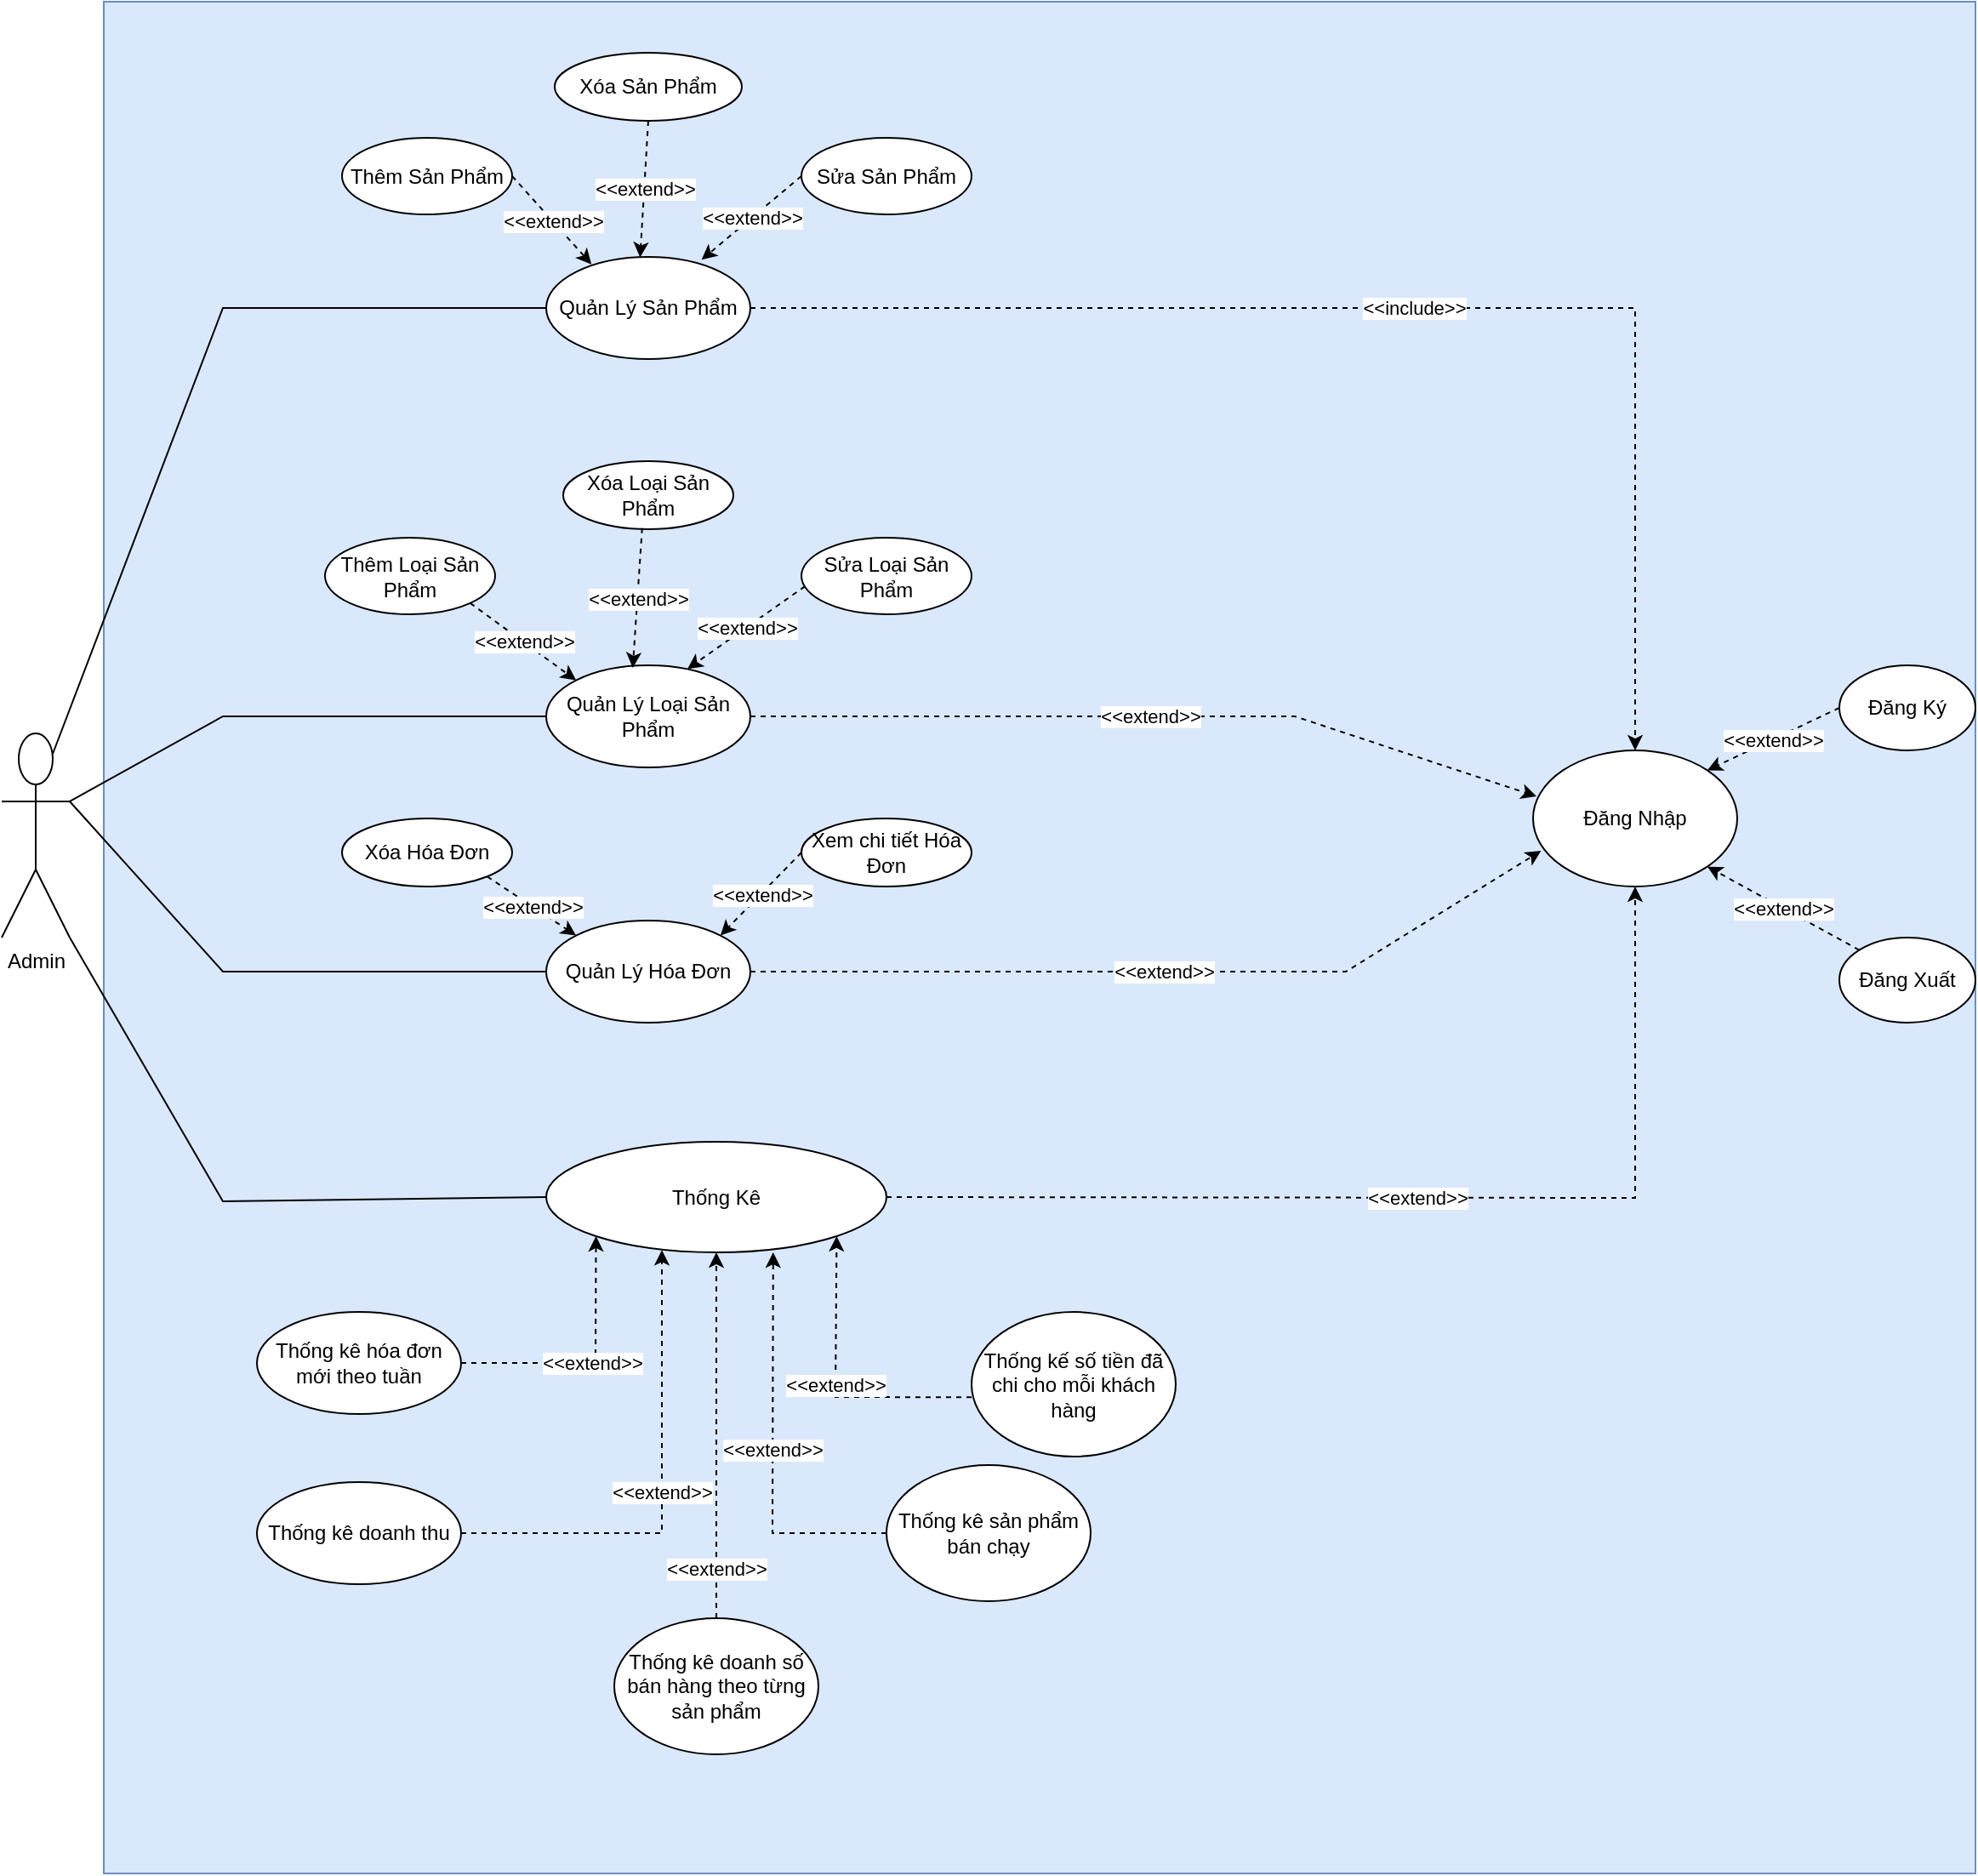 <mxfile version="16.0.3" type="github" pages="2">
  <diagram id="HaQmwH3HXjexHFU-qfym" name="Admin">
    <mxGraphModel dx="1738" dy="2138" grid="1" gridSize="10" guides="1" tooltips="1" connect="1" arrows="1" fold="1" page="1" pageScale="1" pageWidth="827" pageHeight="1169" math="0" shadow="0">
      <root>
        <mxCell id="0" />
        <mxCell id="1" parent="0" />
        <mxCell id="b2a4z9m1obHcHkiUkjJr-1" value="" style="whiteSpace=wrap;html=1;aspect=fixed;fillColor=#dae8fc;strokeColor=#6c8ebf;" parent="1" vertex="1">
          <mxGeometry x="70" y="-140" width="1100" height="1100" as="geometry" />
        </mxCell>
        <mxCell id="2sSeKBzKPZfeEy6mwuEM-1" value="Admin" style="shape=umlActor;verticalLabelPosition=bottom;verticalAlign=top;html=1;outlineConnect=0;" parent="1" vertex="1">
          <mxGeometry x="10" y="290" width="40" height="120" as="geometry" />
        </mxCell>
        <mxCell id="2sSeKBzKPZfeEy6mwuEM-2" value="Quản Lý Sản Phẩm" style="ellipse;whiteSpace=wrap;html=1;" parent="1" vertex="1">
          <mxGeometry x="330" y="10" width="120" height="60" as="geometry" />
        </mxCell>
        <mxCell id="2sSeKBzKPZfeEy6mwuEM-3" value="Xóa Sản Phẩm" style="ellipse;whiteSpace=wrap;html=1;" parent="1" vertex="1">
          <mxGeometry x="335" y="-110" width="110" height="40" as="geometry" />
        </mxCell>
        <mxCell id="2sSeKBzKPZfeEy6mwuEM-5" value="Quản Lý Loại Sản Phẩm" style="ellipse;whiteSpace=wrap;html=1;" parent="1" vertex="1">
          <mxGeometry x="330" y="250" width="120" height="60" as="geometry" />
        </mxCell>
        <mxCell id="2sSeKBzKPZfeEy6mwuEM-6" value="Sửa Loại Sản Phẩm" style="ellipse;whiteSpace=wrap;html=1;" parent="1" vertex="1">
          <mxGeometry x="480" y="175" width="100" height="45" as="geometry" />
        </mxCell>
        <mxCell id="2sSeKBzKPZfeEy6mwuEM-8" value="Thêm Loại Sản Phẩm" style="ellipse;whiteSpace=wrap;html=1;" parent="1" vertex="1">
          <mxGeometry x="200" y="175" width="100" height="45" as="geometry" />
        </mxCell>
        <mxCell id="2sSeKBzKPZfeEy6mwuEM-10" value="Xóa Loại Sản Phẩm" style="ellipse;whiteSpace=wrap;html=1;" parent="1" vertex="1">
          <mxGeometry x="340" y="130" width="100" height="40" as="geometry" />
        </mxCell>
        <mxCell id="2sSeKBzKPZfeEy6mwuEM-13" value="Thêm Sản Phẩm" style="ellipse;whiteSpace=wrap;html=1;" parent="1" vertex="1">
          <mxGeometry x="210" y="-60" width="100" height="45" as="geometry" />
        </mxCell>
        <mxCell id="2sSeKBzKPZfeEy6mwuEM-15" value="Sửa Sản Phẩm" style="ellipse;whiteSpace=wrap;html=1;" parent="1" vertex="1">
          <mxGeometry x="480" y="-60" width="100" height="45" as="geometry" />
        </mxCell>
        <mxCell id="2sSeKBzKPZfeEy6mwuEM-16" value="Quản Lý Hóa Đơn" style="ellipse;whiteSpace=wrap;html=1;" parent="1" vertex="1">
          <mxGeometry x="330" y="400" width="120" height="60" as="geometry" />
        </mxCell>
        <mxCell id="2sSeKBzKPZfeEy6mwuEM-17" value="Xóa Hóa Đơn" style="ellipse;whiteSpace=wrap;html=1;" parent="1" vertex="1">
          <mxGeometry x="210" y="340" width="100" height="40" as="geometry" />
        </mxCell>
        <mxCell id="2sSeKBzKPZfeEy6mwuEM-19" value="Xem chi tiết Hóa Đơn" style="ellipse;whiteSpace=wrap;html=1;" parent="1" vertex="1">
          <mxGeometry x="480" y="340" width="100" height="40" as="geometry" />
        </mxCell>
        <mxCell id="2sSeKBzKPZfeEy6mwuEM-21" value="Thống Kê" style="ellipse;whiteSpace=wrap;html=1;" parent="1" vertex="1">
          <mxGeometry x="330" y="530" width="200" height="65" as="geometry" />
        </mxCell>
        <mxCell id="2sSeKBzKPZfeEy6mwuEM-22" value="Thống kê hóa đơn mới theo tuần" style="ellipse;whiteSpace=wrap;html=1;" parent="1" vertex="1">
          <mxGeometry x="160" y="630" width="120" height="60" as="geometry" />
        </mxCell>
        <mxCell id="2sSeKBzKPZfeEy6mwuEM-23" value="Thống kê doanh thu" style="ellipse;whiteSpace=wrap;html=1;" parent="1" vertex="1">
          <mxGeometry x="160" y="730" width="120" height="60" as="geometry" />
        </mxCell>
        <mxCell id="2sSeKBzKPZfeEy6mwuEM-24" value="Thống kê doanh số bán hàng theo từng sản phẩm" style="ellipse;whiteSpace=wrap;html=1;" parent="1" vertex="1">
          <mxGeometry x="370" y="810" width="120" height="80" as="geometry" />
        </mxCell>
        <mxCell id="2sSeKBzKPZfeEy6mwuEM-25" value="Thống kế số tiền đã chi cho mỗi khách hàng" style="ellipse;whiteSpace=wrap;html=1;" parent="1" vertex="1">
          <mxGeometry x="580" y="630" width="120" height="85" as="geometry" />
        </mxCell>
        <mxCell id="2sSeKBzKPZfeEy6mwuEM-26" value="Thống kê sản phẩm bán chạy" style="ellipse;whiteSpace=wrap;html=1;" parent="1" vertex="1">
          <mxGeometry x="530" y="720" width="120" height="80" as="geometry" />
        </mxCell>
        <mxCell id="2sSeKBzKPZfeEy6mwuEM-32" value="Đăng Nhập" style="ellipse;whiteSpace=wrap;html=1;" parent="1" vertex="1">
          <mxGeometry x="910" y="300" width="120" height="80" as="geometry" />
        </mxCell>
        <mxCell id="2sSeKBzKPZfeEy6mwuEM-33" value="Đăng Ký" style="ellipse;whiteSpace=wrap;html=1;" parent="1" vertex="1">
          <mxGeometry x="1090" y="250" width="80" height="50" as="geometry" />
        </mxCell>
        <mxCell id="2sSeKBzKPZfeEy6mwuEM-34" value="Đăng Xuất" style="ellipse;whiteSpace=wrap;html=1;" parent="1" vertex="1">
          <mxGeometry x="1090" y="410" width="80" height="50" as="geometry" />
        </mxCell>
        <mxCell id="FUVvX2TOFJs-rZoYn1ly-3" value="" style="endArrow=none;html=1;rounded=0;strokeColor=default;exitX=0.75;exitY=0.1;exitDx=0;exitDy=0;exitPerimeter=0;entryX=0;entryY=0.5;entryDx=0;entryDy=0;" parent="1" source="2sSeKBzKPZfeEy6mwuEM-1" target="2sSeKBzKPZfeEy6mwuEM-2" edge="1">
          <mxGeometry width="50" height="50" relative="1" as="geometry">
            <mxPoint x="580" y="500" as="sourcePoint" />
            <mxPoint x="630" y="450" as="targetPoint" />
            <Array as="points">
              <mxPoint x="140" y="40" />
            </Array>
          </mxGeometry>
        </mxCell>
        <mxCell id="FUVvX2TOFJs-rZoYn1ly-5" value="" style="endArrow=none;html=1;rounded=0;strokeColor=default;entryX=0;entryY=0.5;entryDx=0;entryDy=0;exitX=1;exitY=0.333;exitDx=0;exitDy=0;exitPerimeter=0;" parent="1" source="2sSeKBzKPZfeEy6mwuEM-1" target="2sSeKBzKPZfeEy6mwuEM-5" edge="1">
          <mxGeometry width="50" height="50" relative="1" as="geometry">
            <mxPoint x="100" y="320" as="sourcePoint" />
            <mxPoint x="630" y="450" as="targetPoint" />
            <Array as="points">
              <mxPoint x="140" y="280" />
            </Array>
          </mxGeometry>
        </mxCell>
        <mxCell id="FUVvX2TOFJs-rZoYn1ly-6" value="" style="endArrow=none;html=1;rounded=0;strokeColor=default;entryX=0;entryY=0.5;entryDx=0;entryDy=0;" parent="1" target="2sSeKBzKPZfeEy6mwuEM-16" edge="1">
          <mxGeometry width="50" height="50" relative="1" as="geometry">
            <mxPoint x="50" y="330" as="sourcePoint" />
            <mxPoint x="630" y="450" as="targetPoint" />
            <Array as="points">
              <mxPoint x="140" y="430" />
            </Array>
          </mxGeometry>
        </mxCell>
        <mxCell id="FUVvX2TOFJs-rZoYn1ly-7" value="" style="endArrow=none;html=1;rounded=0;strokeColor=default;exitX=1;exitY=1;exitDx=0;exitDy=0;exitPerimeter=0;entryX=0;entryY=0.5;entryDx=0;entryDy=0;" parent="1" source="2sSeKBzKPZfeEy6mwuEM-1" target="2sSeKBzKPZfeEy6mwuEM-21" edge="1">
          <mxGeometry width="50" height="50" relative="1" as="geometry">
            <mxPoint x="580" y="500" as="sourcePoint" />
            <mxPoint x="630" y="450" as="targetPoint" />
            <Array as="points">
              <mxPoint x="140" y="565" />
            </Array>
          </mxGeometry>
        </mxCell>
        <mxCell id="zfTVj7RX99jKt5tRlZYa-2" value="" style="endArrow=classic;html=1;rounded=0;dashed=1;exitX=1;exitY=0.5;exitDx=0;exitDy=0;entryX=0.222;entryY=0.072;entryDx=0;entryDy=0;entryPerimeter=0;" edge="1" parent="1" source="2sSeKBzKPZfeEy6mwuEM-13" target="2sSeKBzKPZfeEy6mwuEM-2">
          <mxGeometry relative="1" as="geometry">
            <mxPoint x="350" y="80" as="sourcePoint" />
            <mxPoint x="450" y="80" as="targetPoint" />
          </mxGeometry>
        </mxCell>
        <mxCell id="zfTVj7RX99jKt5tRlZYa-3" value="&amp;lt;&amp;lt;extend&amp;gt;&amp;gt;" style="edgeLabel;resizable=0;html=1;align=center;verticalAlign=middle;" connectable="0" vertex="1" parent="zfTVj7RX99jKt5tRlZYa-2">
          <mxGeometry relative="1" as="geometry" />
        </mxCell>
        <mxCell id="zfTVj7RX99jKt5tRlZYa-6" value="" style="endArrow=classic;html=1;rounded=0;dashed=1;exitX=0.5;exitY=1;exitDx=0;exitDy=0;entryX=0.46;entryY=0.005;entryDx=0;entryDy=0;entryPerimeter=0;" edge="1" parent="1" source="2sSeKBzKPZfeEy6mwuEM-3" target="2sSeKBzKPZfeEy6mwuEM-2">
          <mxGeometry relative="1" as="geometry">
            <mxPoint x="320" y="-27.5" as="sourcePoint" />
            <mxPoint x="366.64" y="24.32" as="targetPoint" />
          </mxGeometry>
        </mxCell>
        <mxCell id="zfTVj7RX99jKt5tRlZYa-7" value="&amp;lt;&amp;lt;extend&amp;gt;&amp;gt;" style="edgeLabel;resizable=0;html=1;align=center;verticalAlign=middle;" connectable="0" vertex="1" parent="zfTVj7RX99jKt5tRlZYa-6">
          <mxGeometry relative="1" as="geometry" />
        </mxCell>
        <mxCell id="zfTVj7RX99jKt5tRlZYa-8" value="" style="endArrow=classic;html=1;rounded=0;dashed=1;exitX=0;exitY=0.5;exitDx=0;exitDy=0;entryX=0.761;entryY=0.028;entryDx=0;entryDy=0;entryPerimeter=0;" edge="1" parent="1" source="2sSeKBzKPZfeEy6mwuEM-15" target="2sSeKBzKPZfeEy6mwuEM-2">
          <mxGeometry relative="1" as="geometry">
            <mxPoint x="400" y="-60" as="sourcePoint" />
            <mxPoint x="395.2" y="20.3" as="targetPoint" />
          </mxGeometry>
        </mxCell>
        <mxCell id="zfTVj7RX99jKt5tRlZYa-9" value="&amp;lt;&amp;lt;extend&amp;gt;&amp;gt;" style="edgeLabel;resizable=0;html=1;align=center;verticalAlign=middle;" connectable="0" vertex="1" parent="zfTVj7RX99jKt5tRlZYa-8">
          <mxGeometry relative="1" as="geometry" />
        </mxCell>
        <mxCell id="zfTVj7RX99jKt5tRlZYa-10" value="" style="endArrow=classic;html=1;rounded=0;dashed=1;exitX=1;exitY=1;exitDx=0;exitDy=0;entryX=0;entryY=0;entryDx=0;entryDy=0;" edge="1" parent="1" source="2sSeKBzKPZfeEy6mwuEM-8" target="2sSeKBzKPZfeEy6mwuEM-5">
          <mxGeometry relative="1" as="geometry">
            <mxPoint x="410" y="-50" as="sourcePoint" />
            <mxPoint x="405.2" y="30.3" as="targetPoint" />
          </mxGeometry>
        </mxCell>
        <mxCell id="zfTVj7RX99jKt5tRlZYa-11" value="&amp;lt;&amp;lt;extend&amp;gt;&amp;gt;" style="edgeLabel;resizable=0;html=1;align=center;verticalAlign=middle;" connectable="0" vertex="1" parent="zfTVj7RX99jKt5tRlZYa-10">
          <mxGeometry relative="1" as="geometry" />
        </mxCell>
        <mxCell id="zfTVj7RX99jKt5tRlZYa-12" value="" style="endArrow=classic;html=1;rounded=0;dashed=1;exitX=0.464;exitY=0.985;exitDx=0;exitDy=0;entryX=0.424;entryY=0.024;entryDx=0;entryDy=0;entryPerimeter=0;exitPerimeter=0;" edge="1" parent="1" source="2sSeKBzKPZfeEy6mwuEM-10" target="2sSeKBzKPZfeEy6mwuEM-5">
          <mxGeometry relative="1" as="geometry">
            <mxPoint x="295.62" y="223.29" as="sourcePoint" />
            <mxPoint x="357.392" y="268.878" as="targetPoint" />
          </mxGeometry>
        </mxCell>
        <mxCell id="zfTVj7RX99jKt5tRlZYa-13" value="&amp;lt;&amp;lt;extend&amp;gt;&amp;gt;" style="edgeLabel;resizable=0;html=1;align=center;verticalAlign=middle;" connectable="0" vertex="1" parent="zfTVj7RX99jKt5tRlZYa-12">
          <mxGeometry relative="1" as="geometry" />
        </mxCell>
        <mxCell id="zfTVj7RX99jKt5tRlZYa-14" value="" style="endArrow=classic;html=1;rounded=0;dashed=1;exitX=0.021;exitY=0.635;exitDx=0;exitDy=0;entryX=0.692;entryY=0.035;entryDx=0;entryDy=0;entryPerimeter=0;exitPerimeter=0;" edge="1" parent="1" source="2sSeKBzKPZfeEy6mwuEM-6" target="2sSeKBzKPZfeEy6mwuEM-5">
          <mxGeometry relative="1" as="geometry">
            <mxPoint x="396.4" y="179.4" as="sourcePoint" />
            <mxPoint x="390.88" y="261.44" as="targetPoint" />
          </mxGeometry>
        </mxCell>
        <mxCell id="zfTVj7RX99jKt5tRlZYa-15" value="&amp;lt;&amp;lt;extend&amp;gt;&amp;gt;" style="edgeLabel;resizable=0;html=1;align=center;verticalAlign=middle;" connectable="0" vertex="1" parent="zfTVj7RX99jKt5tRlZYa-14">
          <mxGeometry relative="1" as="geometry" />
        </mxCell>
        <mxCell id="zfTVj7RX99jKt5tRlZYa-16" value="" style="endArrow=classic;html=1;rounded=0;dashed=1;exitX=1;exitY=0.5;exitDx=0;exitDy=0;" edge="1" parent="1" source="2sSeKBzKPZfeEy6mwuEM-2" target="2sSeKBzKPZfeEy6mwuEM-32">
          <mxGeometry relative="1" as="geometry">
            <mxPoint x="406.4" y="189.4" as="sourcePoint" />
            <mxPoint x="400.88" y="271.44" as="targetPoint" />
            <Array as="points">
              <mxPoint x="970" y="40" />
            </Array>
          </mxGeometry>
        </mxCell>
        <mxCell id="zfTVj7RX99jKt5tRlZYa-17" value="&amp;lt;&amp;lt;include&amp;gt;&amp;gt;" style="edgeLabel;resizable=0;html=1;align=center;verticalAlign=middle;" connectable="0" vertex="1" parent="zfTVj7RX99jKt5tRlZYa-16">
          <mxGeometry relative="1" as="geometry" />
        </mxCell>
        <mxCell id="zfTVj7RX99jKt5tRlZYa-18" value="" style="endArrow=classic;html=1;rounded=0;dashed=1;exitX=0;exitY=0.5;exitDx=0;exitDy=0;entryX=1;entryY=0;entryDx=0;entryDy=0;" edge="1" parent="1" source="2sSeKBzKPZfeEy6mwuEM-33" target="2sSeKBzKPZfeEy6mwuEM-32">
          <mxGeometry relative="1" as="geometry">
            <mxPoint x="416.4" y="199.4" as="sourcePoint" />
            <mxPoint x="410.88" y="281.44" as="targetPoint" />
          </mxGeometry>
        </mxCell>
        <mxCell id="zfTVj7RX99jKt5tRlZYa-19" value="&amp;lt;&amp;lt;extend&amp;gt;&amp;gt;" style="edgeLabel;resizable=0;html=1;align=center;verticalAlign=middle;" connectable="0" vertex="1" parent="zfTVj7RX99jKt5tRlZYa-18">
          <mxGeometry relative="1" as="geometry" />
        </mxCell>
        <mxCell id="zfTVj7RX99jKt5tRlZYa-20" value="" style="endArrow=classic;html=1;rounded=0;dashed=1;exitX=0;exitY=0;exitDx=0;exitDy=0;entryX=1;entryY=1;entryDx=0;entryDy=0;" edge="1" parent="1" source="2sSeKBzKPZfeEy6mwuEM-34" target="2sSeKBzKPZfeEy6mwuEM-32">
          <mxGeometry relative="1" as="geometry">
            <mxPoint x="1100" y="285" as="sourcePoint" />
            <mxPoint x="1022.426" y="321.716" as="targetPoint" />
          </mxGeometry>
        </mxCell>
        <mxCell id="zfTVj7RX99jKt5tRlZYa-21" value="&amp;lt;&amp;lt;extend&amp;gt;&amp;gt;" style="edgeLabel;resizable=0;html=1;align=center;verticalAlign=middle;" connectable="0" vertex="1" parent="zfTVj7RX99jKt5tRlZYa-20">
          <mxGeometry relative="1" as="geometry" />
        </mxCell>
        <mxCell id="zfTVj7RX99jKt5tRlZYa-22" value="" style="endArrow=classic;html=1;rounded=0;dashed=1;exitX=0;exitY=0.5;exitDx=0;exitDy=0;entryX=1;entryY=0;entryDx=0;entryDy=0;" edge="1" parent="1" source="2sSeKBzKPZfeEy6mwuEM-19" target="2sSeKBzKPZfeEy6mwuEM-16">
          <mxGeometry relative="1" as="geometry">
            <mxPoint x="492.1" y="213.575" as="sourcePoint" />
            <mxPoint x="423.04" y="262.1" as="targetPoint" />
          </mxGeometry>
        </mxCell>
        <mxCell id="zfTVj7RX99jKt5tRlZYa-23" value="&amp;lt;&amp;lt;extend&amp;gt;&amp;gt;" style="edgeLabel;resizable=0;html=1;align=center;verticalAlign=middle;" connectable="0" vertex="1" parent="zfTVj7RX99jKt5tRlZYa-22">
          <mxGeometry relative="1" as="geometry" />
        </mxCell>
        <mxCell id="zfTVj7RX99jKt5tRlZYa-24" value="" style="endArrow=classic;html=1;rounded=0;dashed=1;exitX=1;exitY=1;exitDx=0;exitDy=0;entryX=0;entryY=0;entryDx=0;entryDy=0;" edge="1" parent="1" source="2sSeKBzKPZfeEy6mwuEM-17" target="2sSeKBzKPZfeEy6mwuEM-16">
          <mxGeometry relative="1" as="geometry">
            <mxPoint x="490.0" y="370" as="sourcePoint" />
            <mxPoint x="442.974" y="419.064" as="targetPoint" />
          </mxGeometry>
        </mxCell>
        <mxCell id="zfTVj7RX99jKt5tRlZYa-25" value="&amp;lt;&amp;lt;extend&amp;gt;&amp;gt;" style="edgeLabel;resizable=0;html=1;align=center;verticalAlign=middle;" connectable="0" vertex="1" parent="zfTVj7RX99jKt5tRlZYa-24">
          <mxGeometry relative="1" as="geometry" />
        </mxCell>
        <mxCell id="zfTVj7RX99jKt5tRlZYa-26" value="" style="endArrow=classic;html=1;rounded=0;dashed=1;exitX=0;exitY=0.59;exitDx=0;exitDy=0;entryX=1;entryY=1;entryDx=0;entryDy=0;exitPerimeter=0;" edge="1" parent="1" source="2sSeKBzKPZfeEy6mwuEM-25" target="2sSeKBzKPZfeEy6mwuEM-21">
          <mxGeometry relative="1" as="geometry">
            <mxPoint x="490.0" y="370" as="sourcePoint" />
            <mxPoint x="442.974" y="419.064" as="targetPoint" />
            <Array as="points">
              <mxPoint x="500" y="680" />
            </Array>
          </mxGeometry>
        </mxCell>
        <mxCell id="zfTVj7RX99jKt5tRlZYa-27" value="&amp;lt;&amp;lt;extend&amp;gt;&amp;gt;" style="edgeLabel;resizable=0;html=1;align=center;verticalAlign=middle;" connectable="0" vertex="1" parent="zfTVj7RX99jKt5tRlZYa-26">
          <mxGeometry relative="1" as="geometry" />
        </mxCell>
        <mxCell id="zfTVj7RX99jKt5tRlZYa-28" value="" style="endArrow=classic;html=1;rounded=0;dashed=1;exitX=0;exitY=0.5;exitDx=0;exitDy=0;entryX=0.667;entryY=1;entryDx=0;entryDy=0;entryPerimeter=0;" edge="1" parent="1" source="2sSeKBzKPZfeEy6mwuEM-26" target="2sSeKBzKPZfeEy6mwuEM-21">
          <mxGeometry relative="1" as="geometry">
            <mxPoint x="520" y="677.65" as="sourcePoint" />
            <mxPoint x="442.426" y="596.213" as="targetPoint" />
            <Array as="points">
              <mxPoint x="463" y="760" />
            </Array>
          </mxGeometry>
        </mxCell>
        <mxCell id="zfTVj7RX99jKt5tRlZYa-29" value="&amp;lt;&amp;lt;extend&amp;gt;&amp;gt;" style="edgeLabel;resizable=0;html=1;align=center;verticalAlign=middle;" connectable="0" vertex="1" parent="zfTVj7RX99jKt5tRlZYa-28">
          <mxGeometry relative="1" as="geometry" />
        </mxCell>
        <mxCell id="zfTVj7RX99jKt5tRlZYa-30" value="" style="endArrow=classic;html=1;rounded=0;dashed=1;exitX=1;exitY=0.5;exitDx=0;exitDy=0;entryX=0;entryY=1;entryDx=0;entryDy=0;" edge="1" parent="1" source="2sSeKBzKPZfeEy6mwuEM-22" target="2sSeKBzKPZfeEy6mwuEM-21">
          <mxGeometry relative="1" as="geometry">
            <mxPoint x="530" y="687.65" as="sourcePoint" />
            <mxPoint x="452.426" y="606.213" as="targetPoint" />
            <Array as="points">
              <mxPoint x="359" y="660" />
            </Array>
          </mxGeometry>
        </mxCell>
        <mxCell id="zfTVj7RX99jKt5tRlZYa-31" value="&amp;lt;&amp;lt;extend&amp;gt;&amp;gt;" style="edgeLabel;resizable=0;html=1;align=center;verticalAlign=middle;" connectable="0" vertex="1" parent="zfTVj7RX99jKt5tRlZYa-30">
          <mxGeometry relative="1" as="geometry" />
        </mxCell>
        <mxCell id="zfTVj7RX99jKt5tRlZYa-32" value="" style="endArrow=classic;html=1;rounded=0;dashed=1;exitX=0.5;exitY=0;exitDx=0;exitDy=0;entryX=0.5;entryY=1;entryDx=0;entryDy=0;" edge="1" parent="1" source="2sSeKBzKPZfeEy6mwuEM-24" target="2sSeKBzKPZfeEy6mwuEM-21">
          <mxGeometry relative="1" as="geometry">
            <mxPoint x="540" y="697.65" as="sourcePoint" />
            <mxPoint x="462.426" y="616.213" as="targetPoint" />
            <Array as="points" />
          </mxGeometry>
        </mxCell>
        <mxCell id="zfTVj7RX99jKt5tRlZYa-33" value="&amp;lt;&amp;lt;extend&amp;gt;&amp;gt;" style="edgeLabel;resizable=0;html=1;align=center;verticalAlign=middle;" connectable="0" vertex="1" parent="zfTVj7RX99jKt5tRlZYa-32">
          <mxGeometry relative="1" as="geometry">
            <mxPoint y="78" as="offset" />
          </mxGeometry>
        </mxCell>
        <mxCell id="zfTVj7RX99jKt5tRlZYa-34" value="" style="endArrow=classic;html=1;rounded=0;dashed=1;exitX=1;exitY=0.5;exitDx=0;exitDy=0;entryX=0.34;entryY=0.979;entryDx=0;entryDy=0;entryPerimeter=0;" edge="1" parent="1" source="2sSeKBzKPZfeEy6mwuEM-23" target="2sSeKBzKPZfeEy6mwuEM-21">
          <mxGeometry relative="1" as="geometry">
            <mxPoint x="290" y="670" as="sourcePoint" />
            <mxPoint x="368.743" y="595.302" as="targetPoint" />
            <Array as="points">
              <mxPoint x="398" y="760" />
            </Array>
          </mxGeometry>
        </mxCell>
        <mxCell id="zfTVj7RX99jKt5tRlZYa-35" value="&amp;lt;&amp;lt;extend&amp;gt;&amp;gt;" style="edgeLabel;resizable=0;html=1;align=center;verticalAlign=middle;" connectable="0" vertex="1" parent="zfTVj7RX99jKt5tRlZYa-34">
          <mxGeometry relative="1" as="geometry" />
        </mxCell>
        <mxCell id="zfTVj7RX99jKt5tRlZYa-36" value="" style="endArrow=classic;html=1;rounded=0;dashed=1;exitX=1;exitY=0.5;exitDx=0;exitDy=0;entryX=0.5;entryY=1;entryDx=0;entryDy=0;" edge="1" parent="1" source="2sSeKBzKPZfeEy6mwuEM-21" target="2sSeKBzKPZfeEy6mwuEM-32">
          <mxGeometry relative="1" as="geometry">
            <mxPoint x="300" y="680" as="sourcePoint" />
            <mxPoint x="378.743" y="605.302" as="targetPoint" />
            <Array as="points">
              <mxPoint x="970" y="563" />
            </Array>
          </mxGeometry>
        </mxCell>
        <mxCell id="zfTVj7RX99jKt5tRlZYa-37" value="&amp;lt;&amp;lt;extend&amp;gt;&amp;gt;" style="edgeLabel;resizable=0;html=1;align=center;verticalAlign=middle;" connectable="0" vertex="1" parent="zfTVj7RX99jKt5tRlZYa-36">
          <mxGeometry relative="1" as="geometry" />
        </mxCell>
        <mxCell id="zfTVj7RX99jKt5tRlZYa-38" value="" style="endArrow=classic;html=1;rounded=0;dashed=1;exitX=1;exitY=0.5;exitDx=0;exitDy=0;entryX=0.017;entryY=0.338;entryDx=0;entryDy=0;entryPerimeter=0;" edge="1" parent="1" source="2sSeKBzKPZfeEy6mwuEM-5" target="2sSeKBzKPZfeEy6mwuEM-32">
          <mxGeometry relative="1" as="geometry">
            <mxPoint x="540" y="572.5" as="sourcePoint" />
            <mxPoint x="980" y="390" as="targetPoint" />
            <Array as="points">
              <mxPoint x="770" y="280" />
            </Array>
          </mxGeometry>
        </mxCell>
        <mxCell id="zfTVj7RX99jKt5tRlZYa-39" value="&amp;lt;&amp;lt;extend&amp;gt;&amp;gt;" style="edgeLabel;resizable=0;html=1;align=center;verticalAlign=middle;" connectable="0" vertex="1" parent="zfTVj7RX99jKt5tRlZYa-38">
          <mxGeometry relative="1" as="geometry" />
        </mxCell>
        <mxCell id="zfTVj7RX99jKt5tRlZYa-40" value="" style="endArrow=classic;html=1;rounded=0;dashed=1;exitX=1;exitY=0.5;exitDx=0;exitDy=0;entryX=0.039;entryY=0.738;entryDx=0;entryDy=0;entryPerimeter=0;" edge="1" parent="1" source="2sSeKBzKPZfeEy6mwuEM-16" target="2sSeKBzKPZfeEy6mwuEM-32">
          <mxGeometry relative="1" as="geometry">
            <mxPoint x="460" y="290" as="sourcePoint" />
            <mxPoint x="937.574" y="321.716" as="targetPoint" />
            <Array as="points">
              <mxPoint x="800" y="430" />
            </Array>
          </mxGeometry>
        </mxCell>
        <mxCell id="zfTVj7RX99jKt5tRlZYa-41" value="&amp;lt;&amp;lt;extend&amp;gt;&amp;gt;" style="edgeLabel;resizable=0;html=1;align=center;verticalAlign=middle;" connectable="0" vertex="1" parent="zfTVj7RX99jKt5tRlZYa-40">
          <mxGeometry relative="1" as="geometry" />
        </mxCell>
      </root>
    </mxGraphModel>
  </diagram>
  <diagram id="tFsubV8nG7XR1WXdBprO" name="User">
    <mxGraphModel dx="1738" dy="969" grid="1" gridSize="10" guides="1" tooltips="1" connect="1" arrows="1" fold="1" page="1" pageScale="1" pageWidth="827" pageHeight="1169" background="#FFFFFF" math="0" shadow="0">
      <root>
        <mxCell id="M_7yzRCeP24yzsqzJ35s-0" />
        <mxCell id="M_7yzRCeP24yzsqzJ35s-1" parent="M_7yzRCeP24yzsqzJ35s-0" />
        <mxCell id="XPKbTbPLt3oPCOrSFxnQ-1" value="" style="rounded=0;whiteSpace=wrap;html=1;fillColor=#dae8fc;strokeColor=#6c8ebf;" parent="M_7yzRCeP24yzsqzJ35s-1" vertex="1">
          <mxGeometry x="130" y="20" width="970" height="660" as="geometry" />
        </mxCell>
        <mxCell id="M_7yzRCeP24yzsqzJ35s-2" value="User" style="shape=umlActor;verticalLabelPosition=bottom;verticalAlign=top;html=1;outlineConnect=0;fillColor=#A8DADC;strokeColor=#457B9D;fontColor=#1D3557;" parent="M_7yzRCeP24yzsqzJ35s-1" vertex="1">
          <mxGeometry x="10" y="240" width="50" height="160" as="geometry" />
        </mxCell>
        <mxCell id="M_7yzRCeP24yzsqzJ35s-3" value="Đăng nhập" style="ellipse;whiteSpace=wrap;html=1;fillColor=#A8DADC;strokeColor=#457B9D;fontColor=#1D3557;" parent="M_7yzRCeP24yzsqzJ35s-1" vertex="1">
          <mxGeometry x="820" y="320" width="130" height="50" as="geometry" />
        </mxCell>
        <mxCell id="M_7yzRCeP24yzsqzJ35s-4" value="Đăng ký" style="ellipse;whiteSpace=wrap;html=1;fillColor=#A8DADC;strokeColor=#457B9D;fontColor=#1D3557;" parent="M_7yzRCeP24yzsqzJ35s-1" vertex="1">
          <mxGeometry x="1010" y="270" width="80" height="40" as="geometry" />
        </mxCell>
        <mxCell id="M_7yzRCeP24yzsqzJ35s-7" value="Tìm kiếm sản phẩm" style="ellipse;whiteSpace=wrap;html=1;fillColor=#A8DADC;strokeColor=#457B9D;fontColor=#1D3557;" parent="M_7yzRCeP24yzsqzJ35s-1" vertex="1">
          <mxGeometry x="370" y="110" width="120" height="50" as="geometry" />
        </mxCell>
        <mxCell id="M_7yzRCeP24yzsqzJ35s-8" value="Đăng xuất" style="ellipse;whiteSpace=wrap;html=1;fillColor=#A8DADC;strokeColor=#457B9D;fontColor=#1D3557;" parent="M_7yzRCeP24yzsqzJ35s-1" vertex="1">
          <mxGeometry x="1010" y="390" width="80" height="50" as="geometry" />
        </mxCell>
        <mxCell id="M_7yzRCeP24yzsqzJ35s-11" value="Tìm kiếm cơ bản" style="ellipse;whiteSpace=wrap;html=1;fillColor=#A8DADC;strokeColor=#457B9D;fontColor=#1D3557;" parent="M_7yzRCeP24yzsqzJ35s-1" vertex="1">
          <mxGeometry x="250" y="30" width="90" height="50" as="geometry" />
        </mxCell>
        <mxCell id="M_7yzRCeP24yzsqzJ35s-12" value="Tìm kiếm nâng cao" style="ellipse;whiteSpace=wrap;html=1;fillColor=#A8DADC;strokeColor=#457B9D;fontColor=#1D3557;" parent="M_7yzRCeP24yzsqzJ35s-1" vertex="1">
          <mxGeometry x="520" y="30" width="90" height="50" as="geometry" />
        </mxCell>
        <mxCell id="M_7yzRCeP24yzsqzJ35s-17" value="Quản lý giỏ hàng" style="ellipse;whiteSpace=wrap;html=1;fillColor=#A8DADC;strokeColor=#457B9D;fontColor=#1D3557;" parent="M_7yzRCeP24yzsqzJ35s-1" vertex="1">
          <mxGeometry x="370" y="320" width="120" height="50" as="geometry" />
        </mxCell>
        <mxCell id="M_7yzRCeP24yzsqzJ35s-18" value="Thêm giỏ hàng" style="ellipse;whiteSpace=wrap;html=1;fillColor=#A8DADC;strokeColor=#457B9D;fontColor=#1D3557;" parent="M_7yzRCeP24yzsqzJ35s-1" vertex="1">
          <mxGeometry x="280" y="230" width="90" height="50" as="geometry" />
        </mxCell>
        <mxCell id="M_7yzRCeP24yzsqzJ35s-19" value="Sửa giỏ hàng" style="ellipse;whiteSpace=wrap;html=1;fillColor=#A8DADC;strokeColor=#457B9D;fontColor=#1D3557;" parent="M_7yzRCeP24yzsqzJ35s-1" vertex="1">
          <mxGeometry x="390" y="170" width="95" height="50" as="geometry" />
        </mxCell>
        <mxCell id="M_7yzRCeP24yzsqzJ35s-20" value="Xóa giỏ hàng" style="ellipse;whiteSpace=wrap;html=1;fillColor=#A8DADC;strokeColor=#457B9D;fontColor=#1D3557;" parent="M_7yzRCeP24yzsqzJ35s-1" vertex="1">
          <mxGeometry x="490" y="230" width="90" height="50" as="geometry" />
        </mxCell>
        <mxCell id="M_7yzRCeP24yzsqzJ35s-21" value="Xóa một sản phẩm" style="ellipse;whiteSpace=wrap;html=1;fillColor=#A8DADC;strokeColor=#457B9D;fontColor=#1D3557;" parent="M_7yzRCeP24yzsqzJ35s-1" vertex="1">
          <mxGeometry x="610" y="150" width="80" height="50" as="geometry" />
        </mxCell>
        <mxCell id="M_7yzRCeP24yzsqzJ35s-22" value="Xóa toàn bộ" style="ellipse;whiteSpace=wrap;html=1;fillColor=#A8DADC;strokeColor=#457B9D;fontColor=#1D3557;" parent="M_7yzRCeP24yzsqzJ35s-1" vertex="1">
          <mxGeometry x="690" y="230" width="80" height="50" as="geometry" />
        </mxCell>
        <mxCell id="M_7yzRCeP24yzsqzJ35s-33" value="" style="endArrow=none;html=1;rounded=0;exitX=1;exitY=0.333;exitDx=0;exitDy=0;exitPerimeter=0;entryX=0;entryY=0.5;entryDx=0;entryDy=0;labelBackgroundColor=#F1FAEE;strokeColor=#457B9D;fontColor=#1D3557;" parent="M_7yzRCeP24yzsqzJ35s-1" source="M_7yzRCeP24yzsqzJ35s-2" target="M_7yzRCeP24yzsqzJ35s-7" edge="1">
          <mxGeometry width="50" height="50" relative="1" as="geometry">
            <mxPoint x="500" y="270" as="sourcePoint" />
            <mxPoint x="550" y="220" as="targetPoint" />
            <Array as="points">
              <mxPoint x="80" y="135" />
            </Array>
          </mxGeometry>
        </mxCell>
        <mxCell id="M_7yzRCeP24yzsqzJ35s-34" value="" style="endArrow=none;html=1;rounded=0;entryX=0;entryY=0.5;entryDx=0;entryDy=0;labelBackgroundColor=#F1FAEE;strokeColor=#457B9D;fontColor=#1D3557;" parent="M_7yzRCeP24yzsqzJ35s-1" target="M_7yzRCeP24yzsqzJ35s-17" edge="1">
          <mxGeometry width="50" height="50" relative="1" as="geometry">
            <mxPoint x="35" y="345" as="sourcePoint" />
            <mxPoint x="430" y="220" as="targetPoint" />
          </mxGeometry>
        </mxCell>
        <mxCell id="M_7yzRCeP24yzsqzJ35s-37" value="Quản lý tài khoản cá nhân" style="ellipse;whiteSpace=wrap;html=1;fillColor=#A8DADC;strokeColor=#457B9D;fontColor=#1D3557;" parent="M_7yzRCeP24yzsqzJ35s-1" vertex="1">
          <mxGeometry x="370" y="500" width="120" height="50" as="geometry" />
        </mxCell>
        <mxCell id="M_7yzRCeP24yzsqzJ35s-38" value="" style="endArrow=none;html=1;rounded=0;exitX=1;exitY=1;exitDx=0;exitDy=0;exitPerimeter=0;entryX=0;entryY=0.5;entryDx=0;entryDy=0;labelBackgroundColor=#F1FAEE;strokeColor=#457B9D;fontColor=#1D3557;" parent="M_7yzRCeP24yzsqzJ35s-1" source="M_7yzRCeP24yzsqzJ35s-2" target="M_7yzRCeP24yzsqzJ35s-37" edge="1">
          <mxGeometry width="50" height="50" relative="1" as="geometry">
            <mxPoint x="490" y="450" as="sourcePoint" />
            <mxPoint x="170" y="520" as="targetPoint" />
            <Array as="points">
              <mxPoint x="80" y="525" />
            </Array>
          </mxGeometry>
        </mxCell>
        <mxCell id="M_7yzRCeP24yzsqzJ35s-39" value="Sửa thông tin tài khoản" style="ellipse;whiteSpace=wrap;html=1;fillColor=#A8DADC;strokeColor=#457B9D;fontColor=#1D3557;" parent="M_7yzRCeP24yzsqzJ35s-1" vertex="1">
          <mxGeometry x="375" y="620" width="110" height="50" as="geometry" />
        </mxCell>
        <mxCell id="7V2_BglePQxwVAdNf9ar-1" value="" style="endArrow=classic;html=1;rounded=0;dashed=1;exitX=1;exitY=0.5;exitDx=0;exitDy=0;entryX=0.271;entryY=0.033;entryDx=0;entryDy=0;entryPerimeter=0;" edge="1" parent="M_7yzRCeP24yzsqzJ35s-1" source="M_7yzRCeP24yzsqzJ35s-11" target="M_7yzRCeP24yzsqzJ35s-7">
          <mxGeometry relative="1" as="geometry">
            <mxPoint x="600" y="110" as="sourcePoint" />
            <mxPoint x="700" y="110" as="targetPoint" />
          </mxGeometry>
        </mxCell>
        <mxCell id="7V2_BglePQxwVAdNf9ar-2" value="&amp;lt;&amp;lt;extend&amp;gt;&amp;gt;" style="edgeLabel;resizable=0;html=1;align=center;verticalAlign=middle;" connectable="0" vertex="1" parent="7V2_BglePQxwVAdNf9ar-1">
          <mxGeometry relative="1" as="geometry" />
        </mxCell>
        <mxCell id="7V2_BglePQxwVAdNf9ar-4" value="" style="endArrow=classic;html=1;rounded=0;dashed=1;exitX=0.025;exitY=0.683;exitDx=0;exitDy=0;entryX=0.722;entryY=0.046;entryDx=0;entryDy=0;entryPerimeter=0;exitPerimeter=0;" edge="1" parent="M_7yzRCeP24yzsqzJ35s-1" source="M_7yzRCeP24yzsqzJ35s-12" target="M_7yzRCeP24yzsqzJ35s-7">
          <mxGeometry relative="1" as="geometry">
            <mxPoint x="350.0" y="65.0" as="sourcePoint" />
            <mxPoint x="412.52" y="121.65" as="targetPoint" />
          </mxGeometry>
        </mxCell>
        <mxCell id="7V2_BglePQxwVAdNf9ar-5" value="&amp;lt;&amp;lt;extend&amp;gt;&amp;gt;" style="edgeLabel;resizable=0;html=1;align=center;verticalAlign=middle;" connectable="0" vertex="1" parent="7V2_BglePQxwVAdNf9ar-4">
          <mxGeometry relative="1" as="geometry" />
        </mxCell>
        <mxCell id="7V2_BglePQxwVAdNf9ar-6" value="" style="endArrow=classic;html=1;rounded=0;dashed=1;exitX=0;exitY=0.5;exitDx=0;exitDy=0;entryX=0.586;entryY=-0.05;entryDx=0;entryDy=0;entryPerimeter=0;" edge="1" parent="M_7yzRCeP24yzsqzJ35s-1" source="M_7yzRCeP24yzsqzJ35s-21" target="M_7yzRCeP24yzsqzJ35s-20">
          <mxGeometry relative="1" as="geometry">
            <mxPoint x="532.25" y="74.15" as="sourcePoint" />
            <mxPoint x="466.64" y="122.3" as="targetPoint" />
          </mxGeometry>
        </mxCell>
        <mxCell id="7V2_BglePQxwVAdNf9ar-7" value="&amp;lt;&amp;lt;extend&amp;gt;&amp;gt;" style="edgeLabel;resizable=0;html=1;align=center;verticalAlign=middle;" connectable="0" vertex="1" parent="7V2_BglePQxwVAdNf9ar-6">
          <mxGeometry relative="1" as="geometry" />
        </mxCell>
        <mxCell id="7V2_BglePQxwVAdNf9ar-8" value="" style="endArrow=classic;html=1;rounded=0;dashed=1;exitX=0;exitY=0.5;exitDx=0;exitDy=0;entryX=1;entryY=0.5;entryDx=0;entryDy=0;" edge="1" parent="M_7yzRCeP24yzsqzJ35s-1" source="M_7yzRCeP24yzsqzJ35s-22" target="M_7yzRCeP24yzsqzJ35s-20">
          <mxGeometry relative="1" as="geometry">
            <mxPoint x="542.25" y="84.15" as="sourcePoint" />
            <mxPoint x="476.64" y="132.3" as="targetPoint" />
          </mxGeometry>
        </mxCell>
        <mxCell id="7V2_BglePQxwVAdNf9ar-9" value="&amp;lt;&amp;lt;extend&amp;gt;&amp;gt;" style="edgeLabel;resizable=0;html=1;align=center;verticalAlign=middle;" connectable="0" vertex="1" parent="7V2_BglePQxwVAdNf9ar-8">
          <mxGeometry relative="1" as="geometry" />
        </mxCell>
        <mxCell id="7V2_BglePQxwVAdNf9ar-10" value="" style="endArrow=classic;html=1;rounded=0;dashed=1;exitX=0;exitY=1;exitDx=0;exitDy=0;entryX=0.797;entryY=0.11;entryDx=0;entryDy=0;entryPerimeter=0;" edge="1" parent="M_7yzRCeP24yzsqzJ35s-1" source="M_7yzRCeP24yzsqzJ35s-20" target="M_7yzRCeP24yzsqzJ35s-17">
          <mxGeometry relative="1" as="geometry">
            <mxPoint x="552.25" y="94.15" as="sourcePoint" />
            <mxPoint x="486.64" y="142.3" as="targetPoint" />
          </mxGeometry>
        </mxCell>
        <mxCell id="7V2_BglePQxwVAdNf9ar-11" value="&amp;lt;&amp;lt;extend&amp;gt;&amp;gt;" style="edgeLabel;resizable=0;html=1;align=center;verticalAlign=middle;" connectable="0" vertex="1" parent="7V2_BglePQxwVAdNf9ar-10">
          <mxGeometry relative="1" as="geometry" />
        </mxCell>
        <mxCell id="7V2_BglePQxwVAdNf9ar-12" value="" style="endArrow=classic;html=1;rounded=0;dashed=1;exitX=0.5;exitY=1;exitDx=0;exitDy=0;entryX=0.57;entryY=-0.018;entryDx=0;entryDy=0;entryPerimeter=0;" edge="1" parent="M_7yzRCeP24yzsqzJ35s-1" source="M_7yzRCeP24yzsqzJ35s-19" target="M_7yzRCeP24yzsqzJ35s-17">
          <mxGeometry relative="1" as="geometry">
            <mxPoint x="512.992" y="282.573" as="sourcePoint" />
            <mxPoint x="475.64" y="335.5" as="targetPoint" />
          </mxGeometry>
        </mxCell>
        <mxCell id="7V2_BglePQxwVAdNf9ar-13" value="&amp;lt;&amp;lt;extend&amp;gt;&amp;gt;" style="edgeLabel;resizable=0;html=1;align=center;verticalAlign=middle;" connectable="0" vertex="1" parent="7V2_BglePQxwVAdNf9ar-12">
          <mxGeometry relative="1" as="geometry" />
        </mxCell>
        <mxCell id="7V2_BglePQxwVAdNf9ar-14" value="" style="endArrow=classic;html=1;rounded=0;dashed=1;exitX=1;exitY=1;exitDx=0;exitDy=0;entryX=0.3;entryY=0.063;entryDx=0;entryDy=0;entryPerimeter=0;" edge="1" parent="M_7yzRCeP24yzsqzJ35s-1" source="M_7yzRCeP24yzsqzJ35s-18" target="M_7yzRCeP24yzsqzJ35s-17">
          <mxGeometry relative="1" as="geometry">
            <mxPoint x="447.5" y="230" as="sourcePoint" />
            <mxPoint x="448.4" y="329.1" as="targetPoint" />
          </mxGeometry>
        </mxCell>
        <mxCell id="7V2_BglePQxwVAdNf9ar-15" value="&amp;lt;&amp;lt;extend&amp;gt;&amp;gt;" style="edgeLabel;resizable=0;html=1;align=center;verticalAlign=middle;" connectable="0" vertex="1" parent="7V2_BglePQxwVAdNf9ar-14">
          <mxGeometry relative="1" as="geometry" />
        </mxCell>
        <mxCell id="7V2_BglePQxwVAdNf9ar-16" value="" style="endArrow=classic;html=1;rounded=0;dashed=1;entryX=0.5;entryY=1;entryDx=0;entryDy=0;exitX=0.5;exitY=0;exitDx=0;exitDy=0;" edge="1" parent="M_7yzRCeP24yzsqzJ35s-1" source="M_7yzRCeP24yzsqzJ35s-39" target="M_7yzRCeP24yzsqzJ35s-37">
          <mxGeometry relative="1" as="geometry">
            <mxPoint x="457.5" y="240" as="sourcePoint" />
            <mxPoint x="458.4" y="339.1" as="targetPoint" />
          </mxGeometry>
        </mxCell>
        <mxCell id="7V2_BglePQxwVAdNf9ar-17" value="&amp;lt;&amp;lt;extend&amp;gt;&amp;gt;" style="edgeLabel;resizable=0;html=1;align=center;verticalAlign=middle;" connectable="0" vertex="1" parent="7V2_BglePQxwVAdNf9ar-16">
          <mxGeometry relative="1" as="geometry" />
        </mxCell>
        <mxCell id="7V2_BglePQxwVAdNf9ar-19" value="" style="endArrow=classic;html=1;rounded=0;dashed=1;exitX=1;exitY=0.5;exitDx=0;exitDy=0;entryX=0;entryY=0.5;entryDx=0;entryDy=0;" edge="1" parent="M_7yzRCeP24yzsqzJ35s-1" source="M_7yzRCeP24yzsqzJ35s-17" target="M_7yzRCeP24yzsqzJ35s-3">
          <mxGeometry relative="1" as="geometry">
            <mxPoint x="700" y="265" as="sourcePoint" />
            <mxPoint x="590" y="265" as="targetPoint" />
          </mxGeometry>
        </mxCell>
        <mxCell id="7V2_BglePQxwVAdNf9ar-20" value="&amp;lt;&amp;lt;include&amp;gt;&amp;gt;" style="edgeLabel;resizable=0;html=1;align=center;verticalAlign=middle;" connectable="0" vertex="1" parent="7V2_BglePQxwVAdNf9ar-19">
          <mxGeometry relative="1" as="geometry" />
        </mxCell>
        <mxCell id="7V2_BglePQxwVAdNf9ar-21" value="" style="endArrow=classic;html=1;rounded=0;dashed=1;exitX=1;exitY=0.5;exitDx=0;exitDy=0;entryX=0.5;entryY=1;entryDx=0;entryDy=0;" edge="1" parent="M_7yzRCeP24yzsqzJ35s-1" source="M_7yzRCeP24yzsqzJ35s-37" target="M_7yzRCeP24yzsqzJ35s-3">
          <mxGeometry relative="1" as="geometry">
            <mxPoint x="500" y="355" as="sourcePoint" />
            <mxPoint x="830" y="355" as="targetPoint" />
            <Array as="points">
              <mxPoint x="885" y="525" />
            </Array>
          </mxGeometry>
        </mxCell>
        <mxCell id="7V2_BglePQxwVAdNf9ar-22" value="&amp;lt;&amp;lt;include&amp;gt;&amp;gt;" style="edgeLabel;resizable=0;html=1;align=center;verticalAlign=middle;" connectable="0" vertex="1" parent="7V2_BglePQxwVAdNf9ar-21">
          <mxGeometry relative="1" as="geometry" />
        </mxCell>
        <mxCell id="7V2_BglePQxwVAdNf9ar-23" value="" style="endArrow=classic;html=1;rounded=0;dashed=1;exitX=1;exitY=0.5;exitDx=0;exitDy=0;entryX=0.5;entryY=0;entryDx=0;entryDy=0;" edge="1" parent="M_7yzRCeP24yzsqzJ35s-1" source="M_7yzRCeP24yzsqzJ35s-7" target="M_7yzRCeP24yzsqzJ35s-3">
          <mxGeometry relative="1" as="geometry">
            <mxPoint x="500" y="535" as="sourcePoint" />
            <mxPoint x="895" y="380" as="targetPoint" />
            <Array as="points">
              <mxPoint x="885" y="135" />
            </Array>
          </mxGeometry>
        </mxCell>
        <mxCell id="7V2_BglePQxwVAdNf9ar-24" value="&amp;lt;&amp;lt;include&amp;gt;&amp;gt;" style="edgeLabel;resizable=0;html=1;align=center;verticalAlign=middle;" connectable="0" vertex="1" parent="7V2_BglePQxwVAdNf9ar-23">
          <mxGeometry relative="1" as="geometry" />
        </mxCell>
        <mxCell id="7V2_BglePQxwVAdNf9ar-25" value="" style="endArrow=classic;html=1;rounded=0;dashed=1;entryX=1;entryY=0;entryDx=0;entryDy=0;exitX=0;exitY=0.5;exitDx=0;exitDy=0;" edge="1" parent="M_7yzRCeP24yzsqzJ35s-1" source="M_7yzRCeP24yzsqzJ35s-4" target="M_7yzRCeP24yzsqzJ35s-3">
          <mxGeometry relative="1" as="geometry">
            <mxPoint x="440" y="630" as="sourcePoint" />
            <mxPoint x="440" y="560" as="targetPoint" />
          </mxGeometry>
        </mxCell>
        <mxCell id="7V2_BglePQxwVAdNf9ar-26" value="&amp;lt;&amp;lt;extend&amp;gt;&amp;gt;" style="edgeLabel;resizable=0;html=1;align=center;verticalAlign=middle;" connectable="0" vertex="1" parent="7V2_BglePQxwVAdNf9ar-25">
          <mxGeometry relative="1" as="geometry" />
        </mxCell>
        <mxCell id="7V2_BglePQxwVAdNf9ar-27" value="" style="endArrow=classic;html=1;rounded=0;dashed=1;entryX=1;entryY=1;entryDx=0;entryDy=0;exitX=0;exitY=0.5;exitDx=0;exitDy=0;" edge="1" parent="M_7yzRCeP24yzsqzJ35s-1" source="M_7yzRCeP24yzsqzJ35s-8" target="M_7yzRCeP24yzsqzJ35s-3">
          <mxGeometry relative="1" as="geometry">
            <mxPoint x="1020.0" y="300" as="sourcePoint" />
            <mxPoint x="941.181" y="337.407" as="targetPoint" />
          </mxGeometry>
        </mxCell>
        <mxCell id="7V2_BglePQxwVAdNf9ar-28" value="&amp;lt;&amp;lt;extend&amp;gt;&amp;gt;" style="edgeLabel;resizable=0;html=1;align=center;verticalAlign=middle;" connectable="0" vertex="1" parent="7V2_BglePQxwVAdNf9ar-27">
          <mxGeometry relative="1" as="geometry" />
        </mxCell>
      </root>
    </mxGraphModel>
  </diagram>
</mxfile>
